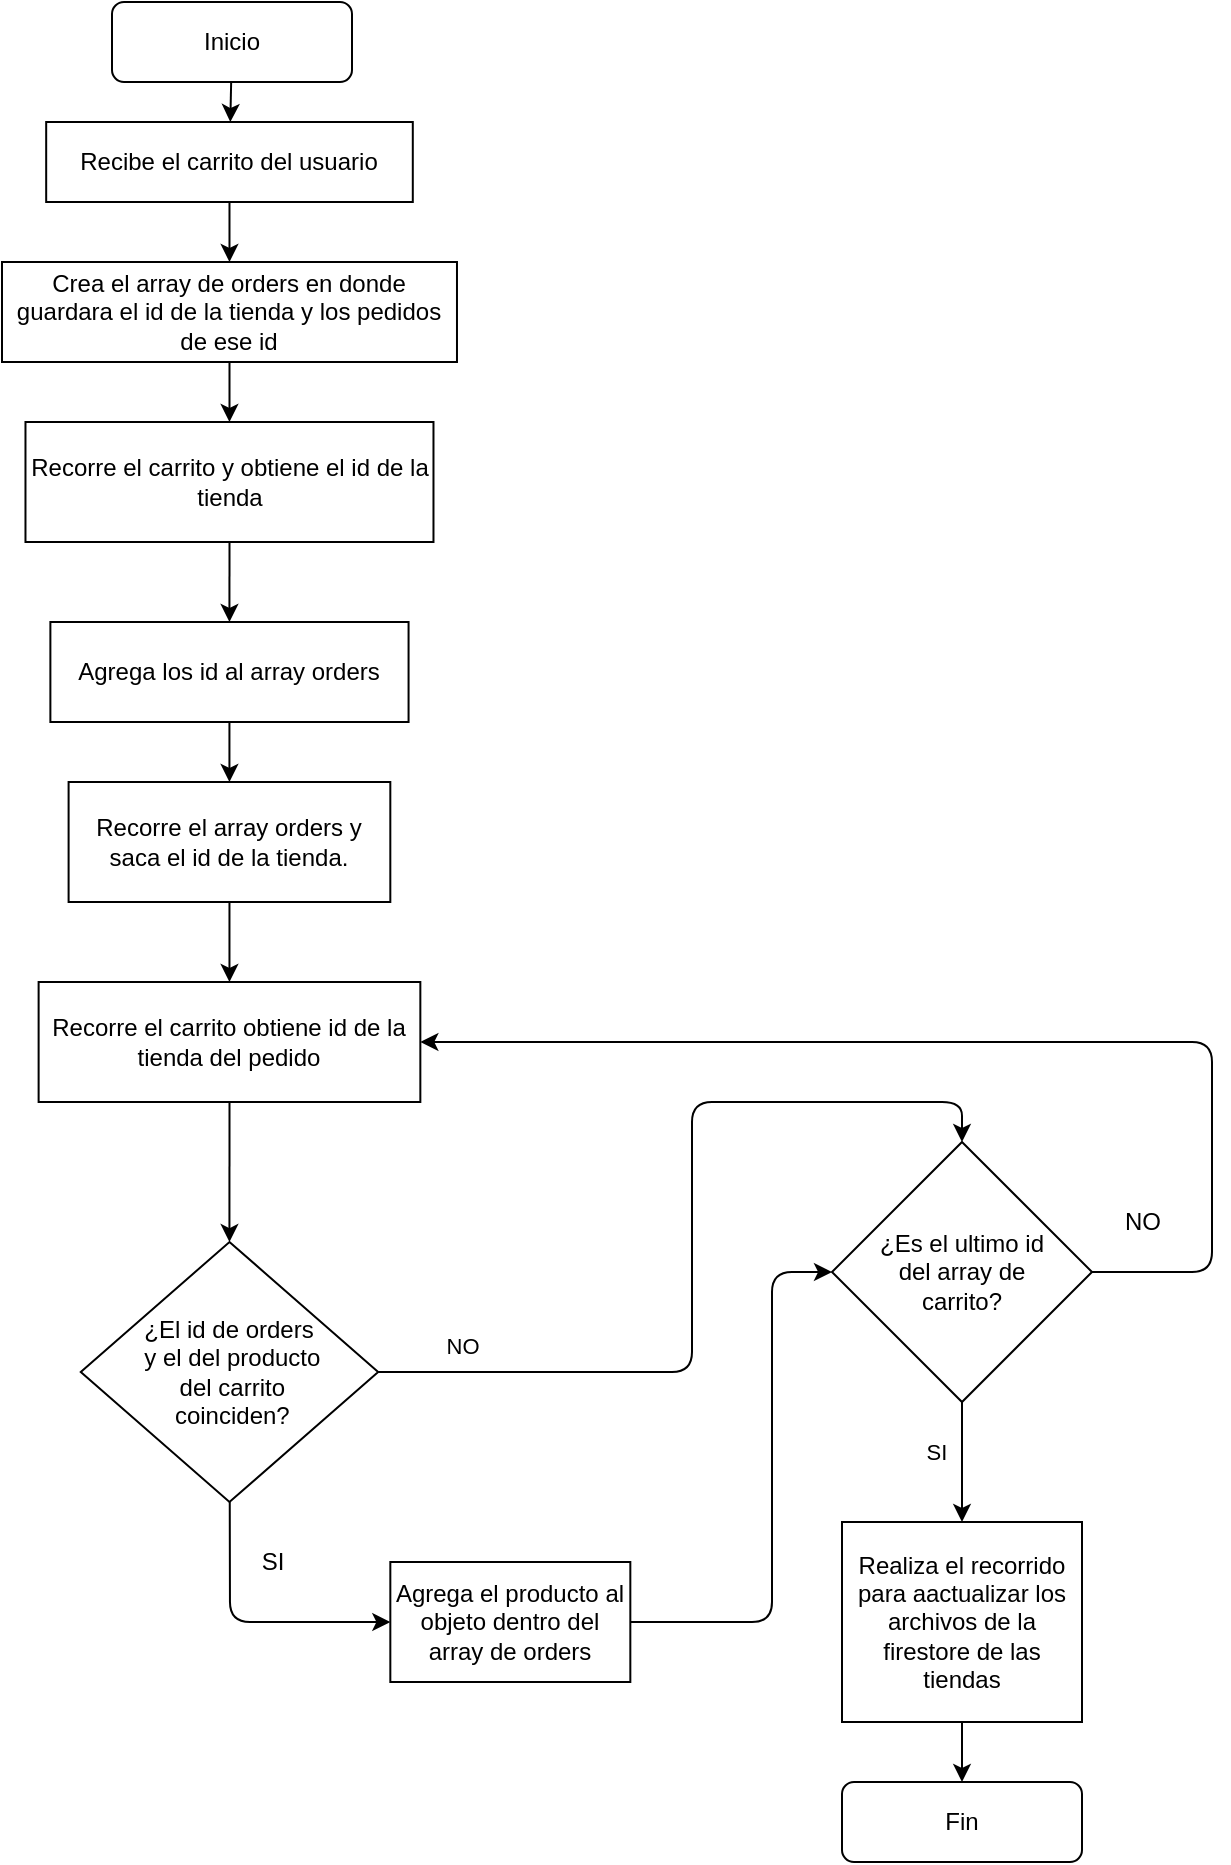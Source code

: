 <mxfile>
    <diagram id="XsipGtTvO3fG_P1V87Do" name="Page-1">
        <mxGraphModel dx="636" dy="452" grid="1" gridSize="10" guides="1" tooltips="1" connect="1" arrows="1" fold="1" page="1" pageScale="1" pageWidth="827" pageHeight="1169" math="0" shadow="0">
            <root>
                <mxCell id="0"/>
                <mxCell id="1" parent="0"/>
                <mxCell id="21" value="" style="edgeStyle=none;html=1;" parent="1" source="2" target="15" edge="1">
                    <mxGeometry relative="1" as="geometry"/>
                </mxCell>
                <mxCell id="2" value="Recibe el carrito del usuario" style="rounded=0;whiteSpace=wrap;html=1;" parent="1" vertex="1">
                    <mxGeometry x="277.09" y="90" width="183.31" height="40" as="geometry"/>
                </mxCell>
                <mxCell id="5" style="edgeStyle=none;html=1;" parent="1" edge="1">
                    <mxGeometry relative="1" as="geometry">
                        <mxPoint x="370" y="110" as="sourcePoint"/>
                        <mxPoint x="370" y="110" as="targetPoint"/>
                    </mxGeometry>
                </mxCell>
                <mxCell id="6" value="" style="edgeStyle=none;html=1;" parent="1" source="4" target="2" edge="1">
                    <mxGeometry relative="1" as="geometry"/>
                </mxCell>
                <mxCell id="4" value="Inicio" style="rounded=1;whiteSpace=wrap;html=1;" parent="1" vertex="1">
                    <mxGeometry x="310" y="30" width="120" height="40" as="geometry"/>
                </mxCell>
                <mxCell id="20" value="" style="edgeStyle=none;html=1;" parent="1" source="9" target="19" edge="1">
                    <mxGeometry relative="1" as="geometry"/>
                </mxCell>
                <mxCell id="9" value="Recorre el carrito y obtiene el id de la tienda" style="rounded=0;whiteSpace=wrap;html=1;" parent="1" vertex="1">
                    <mxGeometry x="266.74" y="240" width="204" height="60" as="geometry"/>
                </mxCell>
                <mxCell id="23" value="" style="edgeStyle=none;html=1;" parent="1" source="15" target="9" edge="1">
                    <mxGeometry relative="1" as="geometry"/>
                </mxCell>
                <mxCell id="15" value="Crea el array de orders en donde guardara el id de la tienda y los pedidos de ese id" style="whiteSpace=wrap;html=1;rounded=0;" parent="1" vertex="1">
                    <mxGeometry x="255" y="160" width="227.49" height="50" as="geometry"/>
                </mxCell>
                <mxCell id="50" value="" style="edgeStyle=none;html=1;" edge="1" parent="1" source="19" target="28">
                    <mxGeometry relative="1" as="geometry"/>
                </mxCell>
                <mxCell id="19" value="Agrega los id al array orders" style="whiteSpace=wrap;html=1;rounded=0;" parent="1" vertex="1">
                    <mxGeometry x="279.19" y="340" width="179.09" height="50" as="geometry"/>
                </mxCell>
                <mxCell id="31" value="" style="edgeStyle=none;html=1;" parent="1" source="28" target="30" edge="1">
                    <mxGeometry relative="1" as="geometry"/>
                </mxCell>
                <mxCell id="28" value="Recorre el array orders y saca el id de la tienda." style="whiteSpace=wrap;html=1;rounded=0;" parent="1" vertex="1">
                    <mxGeometry x="288.3" y="420" width="160.86" height="60" as="geometry"/>
                </mxCell>
                <mxCell id="33" value="" style="edgeStyle=none;html=1;" parent="1" source="30" target="32" edge="1">
                    <mxGeometry relative="1" as="geometry"/>
                </mxCell>
                <mxCell id="30" value="Recorre el carrito obtiene id de la tienda del pedido" style="whiteSpace=wrap;html=1;rounded=0;" parent="1" vertex="1">
                    <mxGeometry x="273.31" y="520" width="190.86" height="60" as="geometry"/>
                </mxCell>
                <mxCell id="35" style="edgeStyle=none;html=1;exitX=1;exitY=0.5;exitDx=0;exitDy=0;entryX=0.5;entryY=0;entryDx=0;entryDy=0;" parent="1" source="32" target="36" edge="1">
                    <mxGeometry relative="1" as="geometry">
                        <Array as="points">
                            <mxPoint x="600" y="715"/>
                            <mxPoint x="600" y="580"/>
                            <mxPoint x="735" y="580"/>
                        </Array>
                    </mxGeometry>
                </mxCell>
                <mxCell id="37" value="NO" style="edgeLabel;html=1;align=center;verticalAlign=middle;resizable=0;points=[];" parent="35" vertex="1" connectable="0">
                    <mxGeometry x="-0.815" y="2" relative="1" as="geometry">
                        <mxPoint y="-11" as="offset"/>
                    </mxGeometry>
                </mxCell>
                <mxCell id="43" value="" style="edgeStyle=none;html=1;" parent="1" source="32" target="42" edge="1">
                    <mxGeometry relative="1" as="geometry">
                        <Array as="points">
                            <mxPoint x="369" y="840"/>
                        </Array>
                    </mxGeometry>
                </mxCell>
                <mxCell id="32" value="¿El id de orders&lt;br&gt;&amp;nbsp;y el del producto&lt;br&gt;&amp;nbsp;del carrito&lt;br&gt;&amp;nbsp;coinciden?" style="rhombus;whiteSpace=wrap;html=1;rounded=0;" parent="1" vertex="1">
                    <mxGeometry x="294.39" y="650" width="148.69" height="130" as="geometry"/>
                </mxCell>
                <mxCell id="38" style="edgeStyle=none;html=1;entryX=1;entryY=0.5;entryDx=0;entryDy=0;" parent="1" source="36" target="30" edge="1">
                    <mxGeometry relative="1" as="geometry">
                        <Array as="points">
                            <mxPoint x="860" y="665"/>
                            <mxPoint x="860" y="550"/>
                        </Array>
                    </mxGeometry>
                </mxCell>
                <mxCell id="41" value="" style="edgeStyle=none;html=1;" parent="1" source="36" target="40" edge="1">
                    <mxGeometry relative="1" as="geometry"/>
                </mxCell>
                <mxCell id="44" value="SI" style="edgeLabel;html=1;align=center;verticalAlign=middle;resizable=0;points=[];" parent="41" vertex="1" connectable="0">
                    <mxGeometry x="-0.697" y="2" relative="1" as="geometry">
                        <mxPoint x="-15" y="16" as="offset"/>
                    </mxGeometry>
                </mxCell>
                <mxCell id="36" value="¿Es el ultimo id &lt;br&gt;del array de &lt;br&gt;carrito?" style="rhombus;whiteSpace=wrap;html=1;rounded=0;" parent="1" vertex="1">
                    <mxGeometry x="670" y="600" width="130" height="130" as="geometry"/>
                </mxCell>
                <mxCell id="39" value="NO" style="text;html=1;align=center;verticalAlign=middle;resizable=0;points=[];autosize=1;strokeColor=none;fillColor=none;" parent="1" vertex="1">
                    <mxGeometry x="810" y="630" width="30" height="20" as="geometry"/>
                </mxCell>
                <mxCell id="48" value="" style="edgeStyle=none;html=1;" parent="1" source="40" target="47" edge="1">
                    <mxGeometry relative="1" as="geometry"/>
                </mxCell>
                <mxCell id="40" value="Realiza el recorrido para aactualizar los archivos de la firestore de las tiendas" style="whiteSpace=wrap;html=1;rounded=0;" parent="1" vertex="1">
                    <mxGeometry x="675" y="790" width="120" height="100" as="geometry"/>
                </mxCell>
                <mxCell id="45" style="edgeStyle=none;html=1;entryX=0;entryY=0.5;entryDx=0;entryDy=0;" parent="1" source="42" target="36" edge="1">
                    <mxGeometry relative="1" as="geometry">
                        <Array as="points">
                            <mxPoint x="640" y="840"/>
                            <mxPoint x="640" y="665"/>
                        </Array>
                    </mxGeometry>
                </mxCell>
                <mxCell id="42" value="Agrega el producto al objeto dentro del array de orders" style="whiteSpace=wrap;html=1;rounded=0;" parent="1" vertex="1">
                    <mxGeometry x="449.165" y="810" width="120" height="60" as="geometry"/>
                </mxCell>
                <mxCell id="46" value="SI" style="text;html=1;align=center;verticalAlign=middle;resizable=0;points=[];autosize=1;strokeColor=none;fillColor=none;" parent="1" vertex="1">
                    <mxGeometry x="375" y="800" width="30" height="20" as="geometry"/>
                </mxCell>
                <mxCell id="47" value="Fin" style="rounded=1;whiteSpace=wrap;html=1;" parent="1" vertex="1">
                    <mxGeometry x="675" y="920" width="120" height="40" as="geometry"/>
                </mxCell>
            </root>
        </mxGraphModel>
    </diagram>
</mxfile>